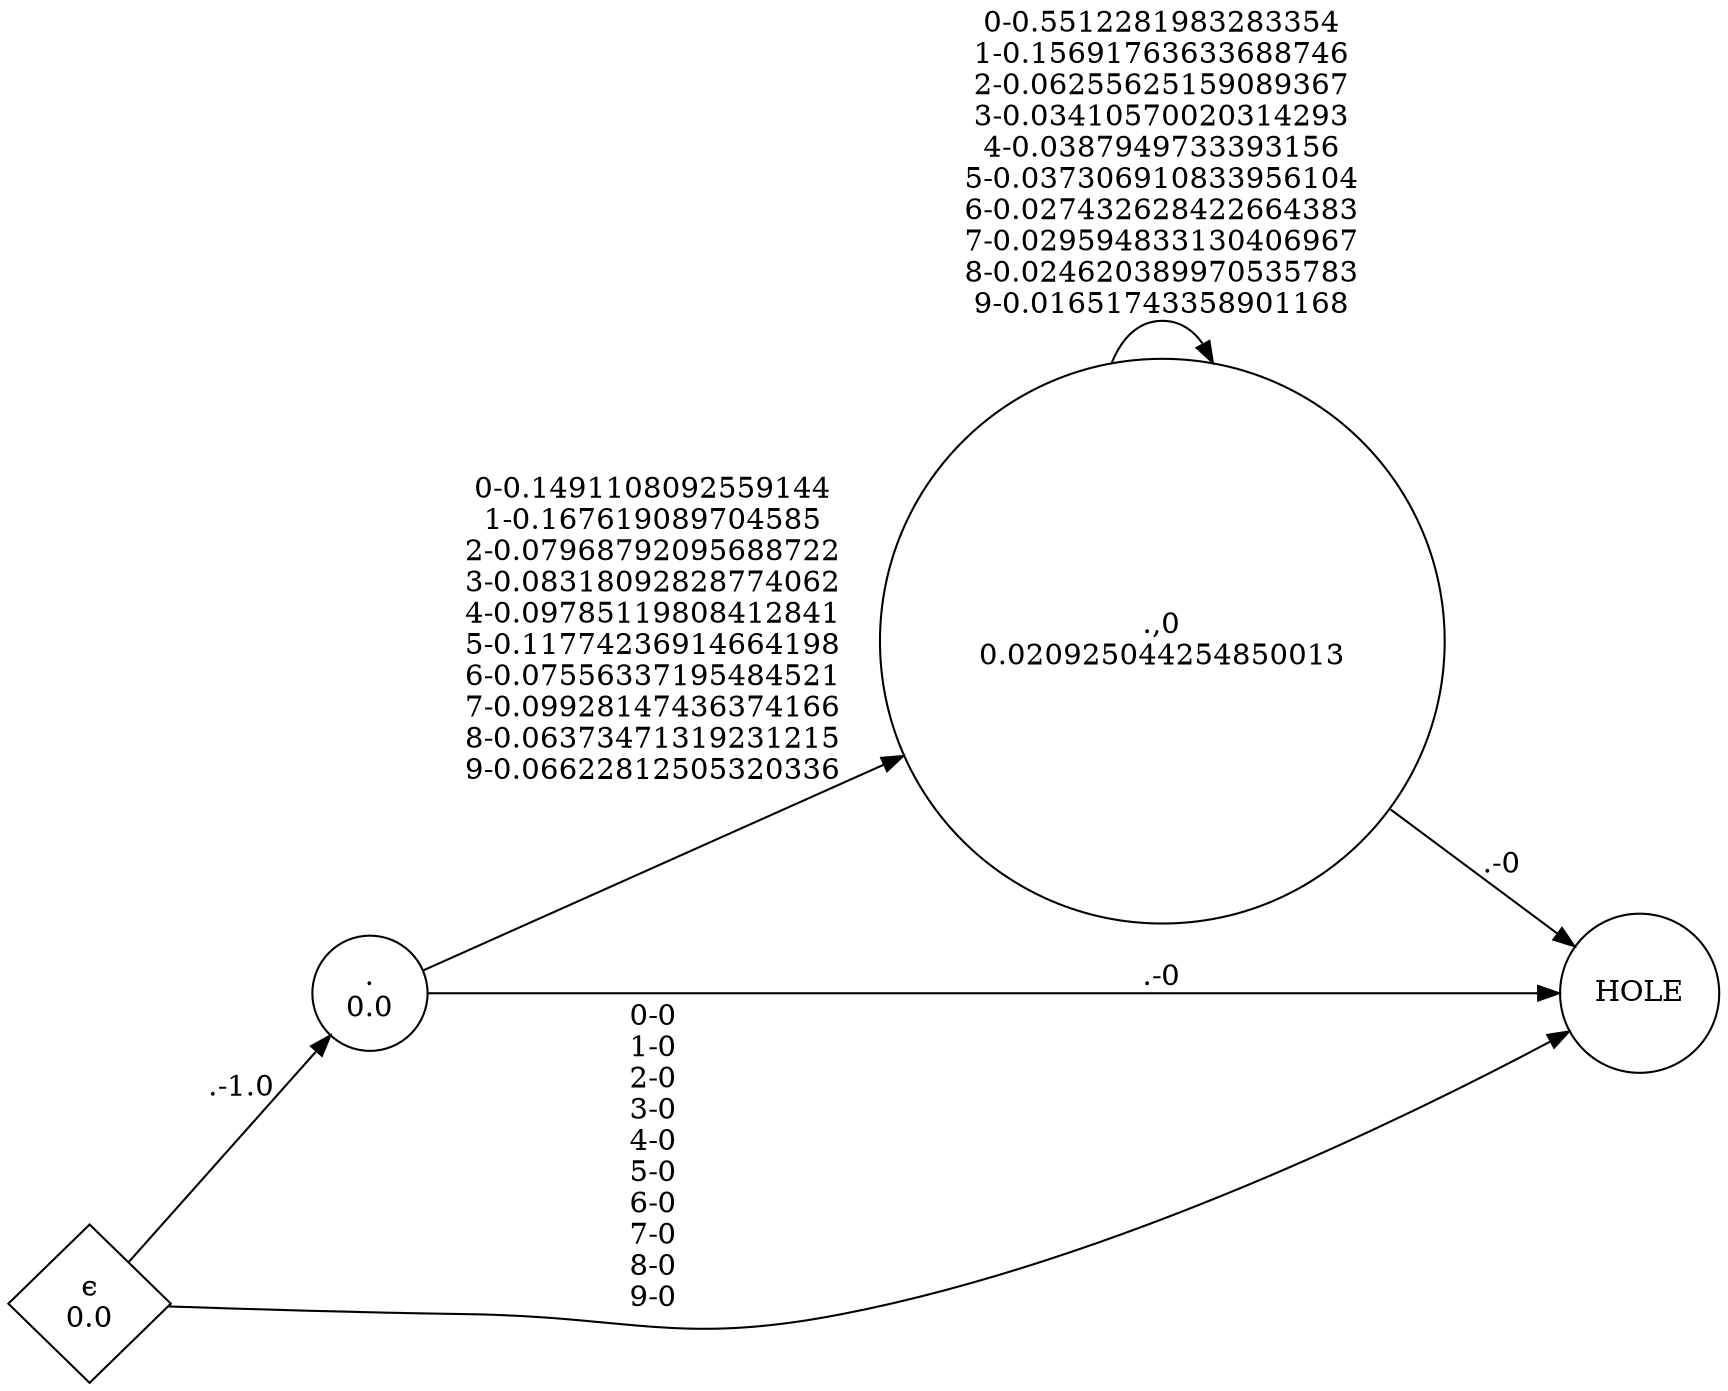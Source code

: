digraph weighted_automaton {
	margin=0 rankdir=LR size=15
	node [shape=circle]
	"." [label=".
0.0"]
	"." -> ".,0" [label="0-0.1491108092559144
1-0.167619089704585
2-0.07968792095688722
3-0.08318092828774062
4-0.09785119808412841
5-0.11774236914664198
6-0.07556337195484521
7-0.09928147436374166
8-0.06373471319231215
9-0.06622812505320336"]
	"." -> HOLE [label=".-0"]
	".,0" [label=".,0
0.020925044254850013"]
	".,0" -> ".,0" [label="0-0.5512281983283354
1-0.15691763633688746
2-0.06255625159089367
3-0.03410570020314293
4-0.0387949733393156
5-0.037306910833956104
6-0.027432628422664383
7-0.029594833130406967
8-0.024620389970535783
9-0.01651743358901168"]
	".,0" -> HOLE [label=".-0"]
	"ϵ" [label="ϵ
0.0" shape=diamond]
	"ϵ" -> "." [label=".-1.0"]
	"ϵ" -> HOLE [label="0-0
1-0
2-0
3-0
4-0
5-0
6-0
7-0
8-0
9-0"]
}
